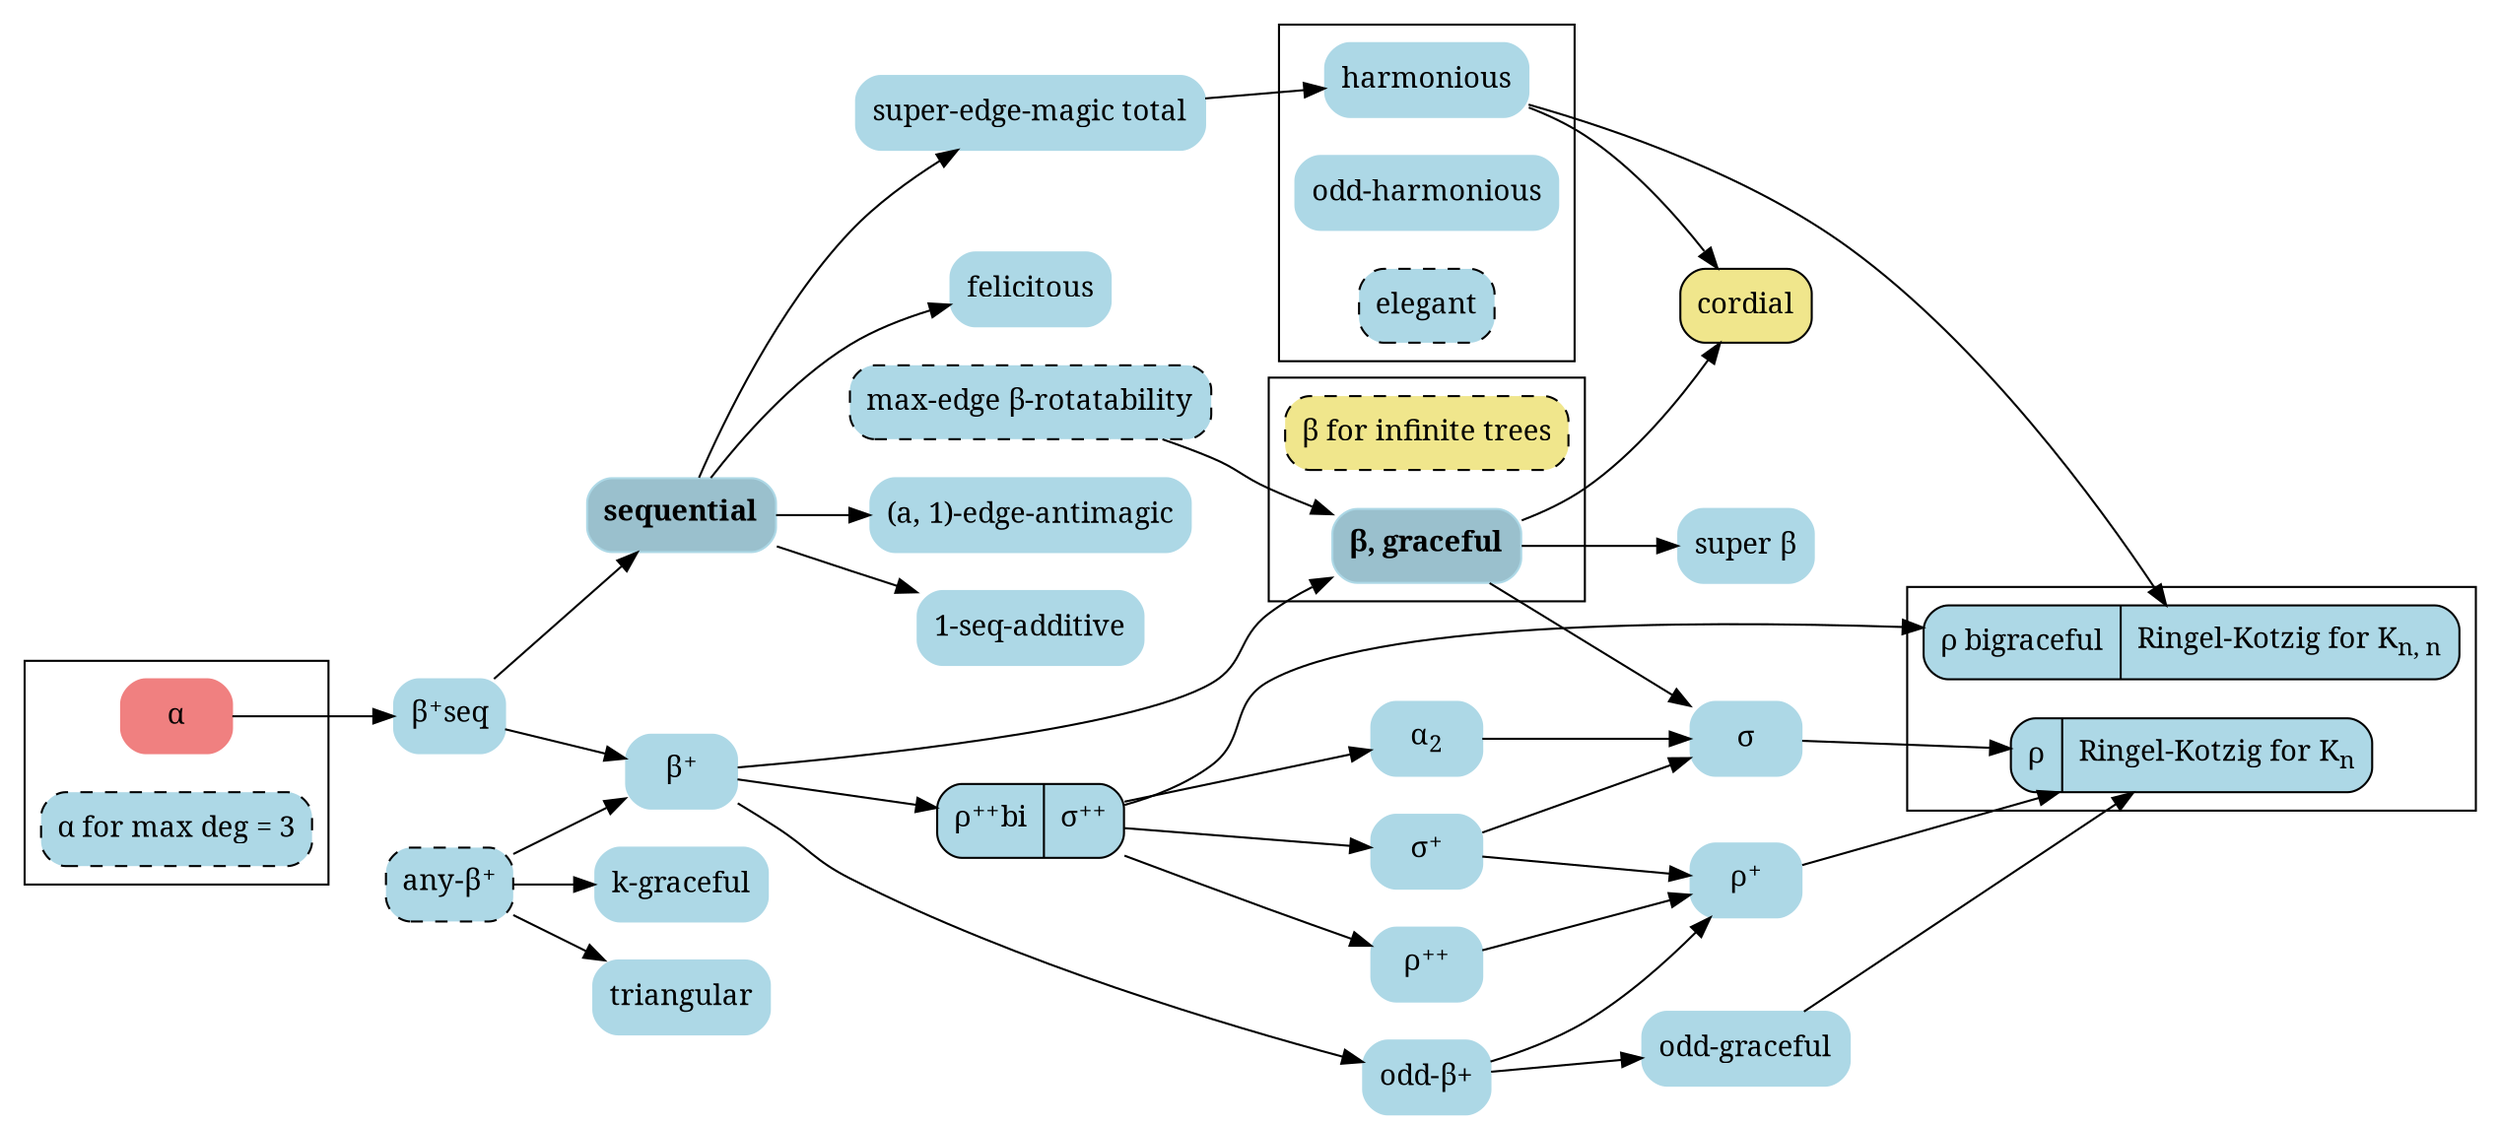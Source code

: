 digraph labelings {
    //style=invis;
    rankdir="LR";
    graph [fontname = "georgia"];
    node [fontname = "georgia"];
    edge [fontname = "georgia"];
    node [color=lightblue, style=filled, shape=Mrecord];

    subgraph thms {
        node [style="filled", color="black", fillcolor="khaki"];
        cordial
        node [style="dashed,filled", color="black", fillcolor="khaki"];
        inf_beta [label="β for infinite trees"];
    }

    subgraph important_conjectures {
        node [fillcolor="lightblue3"]
        beta [label=<<B>β, graceful</B>>]
        seq [label=<<B>sequential</B>>]
    }

    subgraph cluster_alpha {
        {
            node [style="filled", color="lightcoral", fillcolor="lightcoral"];
            alpha [label="α"];
        }
        {
            node [style="dashed,filled", color="black", fillcolor="lightblue"];
            alpha_deg3 [label="α for max deg = 3"];
        }
    }

    beta_plus_seq [label=<β<SUP>+</SUP>seq>];
    alpha -> beta_plus_seq;
    beta_plus_seq -> seq;
    beta_plus [label=<β<SUP>+</SUP>>];
    beta_plus_seq -> beta_plus;
    semt [label="super-edge-magic total"]
    harm [label="harmonious"]
    seq -> semt;
    semt -> harm;
    {
        node [style="filled,rounded", color="black", fillcolor="lightblue", shape=record];
        rho_sigma [label=<{ρ<SUP>++</SUP>bi | σ<SUP>++</SUP>}>];
    }
    beta_plus -> rho_sigma;
    subgraph cluster_beta {
        inf_beta
        beta
    }
    beta_plus -> beta;
    {
        node [style="dashed,filled", color="black", fillcolor="lightblue"];
        beta_rot [label="max-edge β-rotatability"]
    }
    beta_rot -> beta
    beta -> cordial
    harm -> cordial
    subgraph cluster_rho {
        node [fillcolor="lightblue", color="black", style="filled,rounded", shape=record];
        rho [label=<{ρ | Ringel-Kotzig for K<SUB>n</SUB>}>];
        rho_bi [label=<{ρ bigraceful | Ringel-Kotzig for K<SUB>n, n</SUB>}>];
    }
    harm -> rho_bi;
    rho_sigma -> rho_bi;
    rho_pp [label=<ρ<SUP>++</SUP>>];
    rho_sigma -> rho_pp;
    sigma_p [label=<σ<SUP>+</SUP>>];
    rho_sigma -> sigma_p;
    sigma [label="σ"];
    beta -> sigma;
    sigma_p -> sigma;
    rho_p [label=<ρ<SUP>+</SUP>>];
    rho_pp -> rho_p;
    sigma_p -> rho_p;
    sigma -> rho;
    rho_p -> rho;
    {
        node [style="dashed,filled", color="black", fillcolor="lightblue"];
        k_beta_p [label=<any-β<SUP>+</SUP>>];
    }
    k_beta_p -> beta_plus;

    odd_beta_plus [label="odd-β+"]
    beta_plus -> odd_beta_plus
    odd_beta_plus -> rho_p
    odd_beta [label="odd-graceful"]
    odd_beta_plus -> odd_beta
    odd_beta -> rho
    super_beta [label="super β"]
    beta -> super_beta
    subgraph cluster_harmonious {
        odd_harm [label="odd-harmonious"]
        harm

        node [style="dashed,filled", color="black", fillcolor="lightblue"];
        elegant
    }
    seq -> felicitous
    k_graceful [label="k-graceful"]
    k_beta_p -> k_graceful
    k_beta_p -> triangular

    antimagic [label="(a, 1)-edge-antimagic"]
    seq -> antimagic
    seq_add [label="1-seq-additive"]
    seq -> seq_add

    alpha_2 [label=<α<SUB>2</SUB>>]
    rho_sigma -> alpha_2
    alpha_2 -> sigma
}

